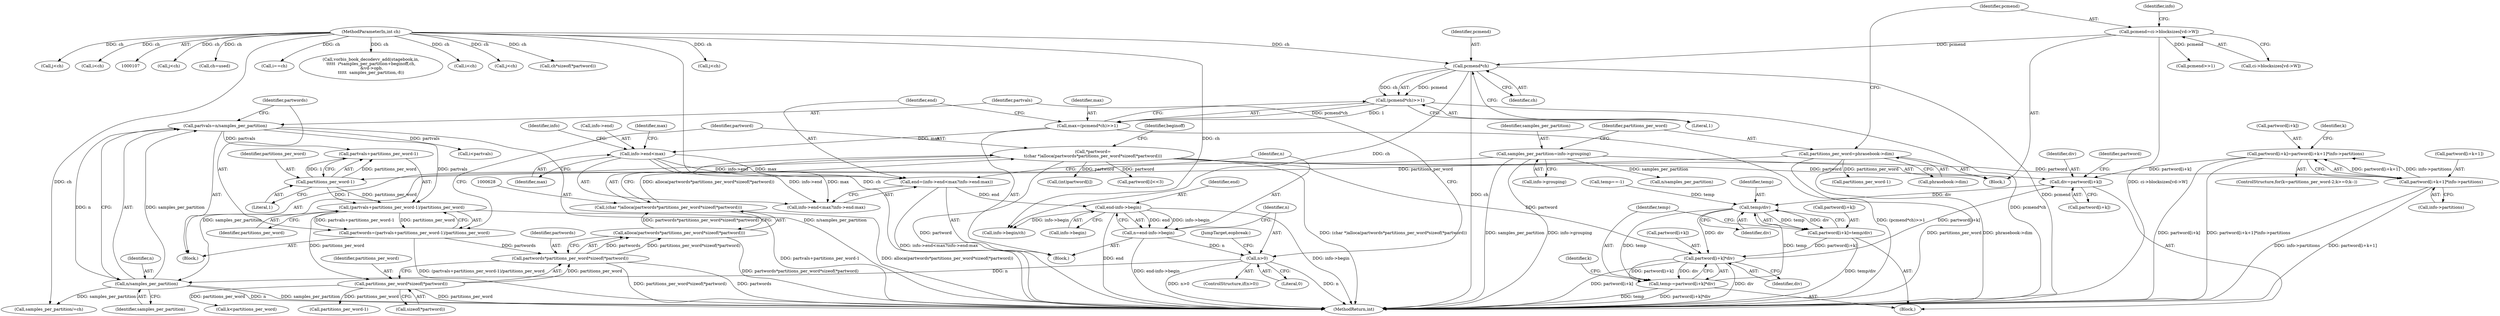 digraph "1_Android_659030a2e80c38fb8da0a4eb68695349eec6778b@array" {
"1000714" [label="(Call,partword[i+k]=partword[i+k+1]*info->partitions)"];
"1000720" [label="(Call,partword[i+k+1]*info->partitions)"];
"1000625" [label="(Call,*partword=\n\t(char *)alloca(partwords*partitions_per_word*sizeof(*partword)))"];
"1000627" [label="(Call,(char *)alloca(partwords*partitions_per_word*sizeof(*partword)))"];
"1000629" [label="(Call,alloca(partwords*partitions_per_word*sizeof(*partword)))"];
"1000630" [label="(Call,partwords*partitions_per_word*sizeof(*partword))"];
"1000615" [label="(Call,partwords=(partvals+partitions_per_word-1)/partitions_per_word)"];
"1000617" [label="(Call,(partvals+partitions_per_word-1)/partitions_per_word)"];
"1000609" [label="(Call,partvals=n/samples_per_partition)"];
"1000611" [label="(Call,n/samples_per_partition)"];
"1000604" [label="(Call,n>0)"];
"1000596" [label="(Call,n=end-info->begin)"];
"1000598" [label="(Call,end-info->begin)"];
"1000583" [label="(Call,end=(info->end<max?info->end:max))"];
"1000586" [label="(Call,info->end<max)"];
"1000575" [label="(Call,max=(pcmend*ch)>>1)"];
"1000577" [label="(Call,(pcmend*ch)>>1)"];
"1000578" [label="(Call,pcmend*ch)"];
"1000155" [label="(Call,pcmend=ci->blocksizes[vd->W])"];
"1000112" [label="(MethodParameterIn,int ch)"];
"1000143" [label="(Call,samples_per_partition=info->grouping)"];
"1000620" [label="(Call,partitions_per_word-1)"];
"1000149" [label="(Call,partitions_per_word=phrasebook->dim)"];
"1000632" [label="(Call,partitions_per_word*sizeof(*partword))"];
"1000756" [label="(Call,div=partword[i+k])"];
"1000769" [label="(Call,temp/div)"];
"1000763" [label="(Call,partword[i+k]=temp/div)"];
"1000774" [label="(Call,partword[i+k]*div)"];
"1000772" [label="(Call,temp-=partword[i+k]*div)"];
"1000600" [label="(Call,info->begin)"];
"1000592" [label="(Identifier,info)"];
"1000573" [label="(Block,)"];
"1000765" [label="(Identifier,partword)"];
"1000609" [label="(Call,partvals=n/samples_per_partition)"];
"1000615" [label="(Call,partwords=(partvals+partitions_per_word-1)/partitions_per_word)"];
"1000155" [label="(Call,pcmend=ci->blocksizes[vd->W])"];
"1000605" [label="(Identifier,n)"];
"1000714" [label="(Call,partword[i+k]=partword[i+k+1]*info->partitions)"];
"1000630" [label="(Call,partwords*partitions_per_word*sizeof(*partword))"];
"1000625" [label="(Call,*partword=\n\t(char *)alloca(partwords*partitions_per_word*sizeof(*partword)))"];
"1000584" [label="(Identifier,end)"];
"1000354" [label="(Call,j<ch)"];
"1000631" [label="(Identifier,partwords)"];
"1000240" [label="(Call,ch=used)"];
"1000770" [label="(Identifier,temp)"];
"1000621" [label="(Identifier,partitions_per_word)"];
"1000632" [label="(Call,partitions_per_word*sizeof(*partword))"];
"1000613" [label="(Identifier,samples_per_partition)"];
"1000167" [label="(Identifier,info)"];
"1000157" [label="(Call,ci->blocksizes[vd->W])"];
"1000660" [label="(Call,i==ch)"];
"1000579" [label="(Identifier,pcmend)"];
"1000581" [label="(Literal,1)"];
"1000773" [label="(Identifier,temp)"];
"1000758" [label="(Call,partword[i+k])"];
"1000832" [label="(Call,vorbis_book_decodevv_add(stagebook,in,\n\t\t\t\t\t  i*samples_per_partition+beginoff,ch,\n &vd->opb,\n\t\t\t\t\t  samples_per_partition,-8))"];
"1000618" [label="(Call,partvals+partitions_per_word-1)"];
"1000633" [label="(Identifier,partitions_per_word)"];
"1000617" [label="(Call,(partvals+partitions_per_word-1)/partitions_per_word)"];
"1000599" [label="(Identifier,end)"];
"1000113" [label="(Block,)"];
"1000612" [label="(Identifier,n)"];
"1000775" [label="(Call,partword[i+k])"];
"1000622" [label="(Literal,1)"];
"1000578" [label="(Call,pcmend*ch)"];
"1000699" [label="(Call,partitions_per_word-1)"];
"1000590" [label="(Identifier,max)"];
"1000754" [label="(Block,)"];
"1000854" [label="(MethodReturn,int)"];
"1000629" [label="(Call,alloca(partwords*partitions_per_word*sizeof(*partword)))"];
"1000150" [label="(Identifier,partitions_per_word)"];
"1000756" [label="(Call,div=partword[i+k])"];
"1000597" [label="(Identifier,n)"];
"1000606" [label="(Literal,0)"];
"1000786" [label="(Call,k<partitions_per_word)"];
"1000585" [label="(Call,info->end<max?info->end:max)"];
"1000649" [label="(Call,i<ch)"];
"1000474" [label="(Call,j<ch)"];
"1000774" [label="(Call,partword[i+k]*div)"];
"1000780" [label="(Identifier,div)"];
"1000753" [label="(Identifier,k)"];
"1000824" [label="(Call,partword[i]<<3)"];
"1000763" [label="(Call,partword[i+k]=temp/div)"];
"1000616" [label="(Identifier,partwords)"];
"1000721" [label="(Call,partword[i+k+1])"];
"1000577" [label="(Call,(pcmend*ch)>>1)"];
"1000610" [label="(Identifier,partvals)"];
"1000604" [label="(Call,n>0)"];
"1000206" [label="(Call,n/samples_per_partition)"];
"1000583" [label="(Call,end=(info->end<max?info->end:max))"];
"1000803" [label="(Call,(int)partword[i])"];
"1000575" [label="(Call,max=(pcmend*ch)>>1)"];
"1000252" [label="(Call,ch*sizeof(*partword))"];
"1000145" [label="(Call,info->grouping)"];
"1000620" [label="(Call,partitions_per_word-1)"];
"1000740" [label="(Call,temp==-1)"];
"1000634" [label="(Call,sizeof(*partword))"];
"1000215" [label="(Call,partitions_per_word-1)"];
"1000586" [label="(Call,info->end<max)"];
"1000639" [label="(Identifier,beginoff)"];
"1000640" [label="(Call,info->begin/ch)"];
"1000715" [label="(Call,partword[i+k])"];
"1000703" [label="(ControlStructure,for(k=partitions_per_word-2;k>=0;k--))"];
"1000623" [label="(Identifier,partitions_per_word)"];
"1000665" [label="(Call,samples_per_partition/=ch)"];
"1000580" [label="(Identifier,ch)"];
"1000391" [label="(Call,j<ch)"];
"1000728" [label="(Call,info->partitions)"];
"1000769" [label="(Call,temp/div)"];
"1000598" [label="(Call,end-info->begin)"];
"1000713" [label="(Identifier,k)"];
"1000587" [label="(Call,info->end)"];
"1000261" [label="(Call,j<ch)"];
"1000112" [label="(MethodParameterIn,int ch)"];
"1000772" [label="(Call,temp-=partword[i+k]*div)"];
"1000603" [label="(ControlStructure,if(n>0))"];
"1000149" [label="(Call,partitions_per_word=phrasebook->dim)"];
"1000764" [label="(Call,partword[i+k])"];
"1000174" [label="(Call,pcmend>>1)"];
"1000757" [label="(Identifier,div)"];
"1000627" [label="(Call,(char *)alloca(partwords*partitions_per_word*sizeof(*partword)))"];
"1000720" [label="(Call,partword[i+k+1]*info->partitions)"];
"1000607" [label="(Block,)"];
"1000684" [label="(Call,i<partvals)"];
"1000851" [label="(JumpTarget,eopbreak:)"];
"1000151" [label="(Call,phrasebook->dim)"];
"1000594" [label="(Identifier,max)"];
"1000144" [label="(Identifier,samples_per_partition)"];
"1000143" [label="(Call,samples_per_partition=info->grouping)"];
"1000596" [label="(Call,n=end-info->begin)"];
"1000156" [label="(Identifier,pcmend)"];
"1000223" [label="(Call,i<ch)"];
"1000576" [label="(Identifier,max)"];
"1000626" [label="(Identifier,partword)"];
"1000611" [label="(Call,n/samples_per_partition)"];
"1000771" [label="(Identifier,div)"];
"1000714" -> "1000703"  [label="AST: "];
"1000714" -> "1000720"  [label="CFG: "];
"1000715" -> "1000714"  [label="AST: "];
"1000720" -> "1000714"  [label="AST: "];
"1000713" -> "1000714"  [label="CFG: "];
"1000714" -> "1000854"  [label="DDG: partword[i+k]"];
"1000714" -> "1000854"  [label="DDG: partword[i+k+1]*info->partitions"];
"1000720" -> "1000714"  [label="DDG: partword[i+k+1]"];
"1000720" -> "1000714"  [label="DDG: info->partitions"];
"1000714" -> "1000756"  [label="DDG: partword[i+k]"];
"1000720" -> "1000728"  [label="CFG: "];
"1000721" -> "1000720"  [label="AST: "];
"1000728" -> "1000720"  [label="AST: "];
"1000720" -> "1000854"  [label="DDG: partword[i+k+1]"];
"1000720" -> "1000854"  [label="DDG: info->partitions"];
"1000625" -> "1000720"  [label="DDG: partword"];
"1000625" -> "1000607"  [label="AST: "];
"1000625" -> "1000627"  [label="CFG: "];
"1000626" -> "1000625"  [label="AST: "];
"1000627" -> "1000625"  [label="AST: "];
"1000639" -> "1000625"  [label="CFG: "];
"1000625" -> "1000854"  [label="DDG: partword"];
"1000625" -> "1000854"  [label="DDG: (char *)alloca(partwords*partitions_per_word*sizeof(*partword))"];
"1000627" -> "1000625"  [label="DDG: alloca(partwords*partitions_per_word*sizeof(*partword))"];
"1000625" -> "1000756"  [label="DDG: partword"];
"1000625" -> "1000774"  [label="DDG: partword"];
"1000625" -> "1000803"  [label="DDG: partword"];
"1000625" -> "1000824"  [label="DDG: partword"];
"1000627" -> "1000629"  [label="CFG: "];
"1000628" -> "1000627"  [label="AST: "];
"1000629" -> "1000627"  [label="AST: "];
"1000627" -> "1000854"  [label="DDG: alloca(partwords*partitions_per_word*sizeof(*partword))"];
"1000629" -> "1000627"  [label="DDG: partwords*partitions_per_word*sizeof(*partword)"];
"1000629" -> "1000630"  [label="CFG: "];
"1000630" -> "1000629"  [label="AST: "];
"1000629" -> "1000854"  [label="DDG: partwords*partitions_per_word*sizeof(*partword)"];
"1000630" -> "1000629"  [label="DDG: partwords"];
"1000630" -> "1000629"  [label="DDG: partitions_per_word*sizeof(*partword)"];
"1000630" -> "1000632"  [label="CFG: "];
"1000631" -> "1000630"  [label="AST: "];
"1000632" -> "1000630"  [label="AST: "];
"1000630" -> "1000854"  [label="DDG: partitions_per_word*sizeof(*partword)"];
"1000630" -> "1000854"  [label="DDG: partwords"];
"1000615" -> "1000630"  [label="DDG: partwords"];
"1000632" -> "1000630"  [label="DDG: partitions_per_word"];
"1000615" -> "1000607"  [label="AST: "];
"1000615" -> "1000617"  [label="CFG: "];
"1000616" -> "1000615"  [label="AST: "];
"1000617" -> "1000615"  [label="AST: "];
"1000626" -> "1000615"  [label="CFG: "];
"1000615" -> "1000854"  [label="DDG: (partvals+partitions_per_word-1)/partitions_per_word"];
"1000617" -> "1000615"  [label="DDG: partvals+partitions_per_word-1"];
"1000617" -> "1000615"  [label="DDG: partitions_per_word"];
"1000617" -> "1000623"  [label="CFG: "];
"1000618" -> "1000617"  [label="AST: "];
"1000623" -> "1000617"  [label="AST: "];
"1000617" -> "1000854"  [label="DDG: partvals+partitions_per_word-1"];
"1000609" -> "1000617"  [label="DDG: partvals"];
"1000620" -> "1000617"  [label="DDG: partitions_per_word"];
"1000620" -> "1000617"  [label="DDG: 1"];
"1000617" -> "1000632"  [label="DDG: partitions_per_word"];
"1000609" -> "1000607"  [label="AST: "];
"1000609" -> "1000611"  [label="CFG: "];
"1000610" -> "1000609"  [label="AST: "];
"1000611" -> "1000609"  [label="AST: "];
"1000616" -> "1000609"  [label="CFG: "];
"1000609" -> "1000854"  [label="DDG: n/samples_per_partition"];
"1000611" -> "1000609"  [label="DDG: n"];
"1000611" -> "1000609"  [label="DDG: samples_per_partition"];
"1000609" -> "1000618"  [label="DDG: partvals"];
"1000609" -> "1000684"  [label="DDG: partvals"];
"1000611" -> "1000613"  [label="CFG: "];
"1000612" -> "1000611"  [label="AST: "];
"1000613" -> "1000611"  [label="AST: "];
"1000611" -> "1000854"  [label="DDG: samples_per_partition"];
"1000611" -> "1000854"  [label="DDG: n"];
"1000604" -> "1000611"  [label="DDG: n"];
"1000143" -> "1000611"  [label="DDG: samples_per_partition"];
"1000611" -> "1000665"  [label="DDG: samples_per_partition"];
"1000604" -> "1000603"  [label="AST: "];
"1000604" -> "1000606"  [label="CFG: "];
"1000605" -> "1000604"  [label="AST: "];
"1000606" -> "1000604"  [label="AST: "];
"1000610" -> "1000604"  [label="CFG: "];
"1000851" -> "1000604"  [label="CFG: "];
"1000604" -> "1000854"  [label="DDG: n>0"];
"1000604" -> "1000854"  [label="DDG: n"];
"1000596" -> "1000604"  [label="DDG: n"];
"1000596" -> "1000573"  [label="AST: "];
"1000596" -> "1000598"  [label="CFG: "];
"1000597" -> "1000596"  [label="AST: "];
"1000598" -> "1000596"  [label="AST: "];
"1000605" -> "1000596"  [label="CFG: "];
"1000596" -> "1000854"  [label="DDG: end-info->begin"];
"1000598" -> "1000596"  [label="DDG: end"];
"1000598" -> "1000596"  [label="DDG: info->begin"];
"1000598" -> "1000600"  [label="CFG: "];
"1000599" -> "1000598"  [label="AST: "];
"1000600" -> "1000598"  [label="AST: "];
"1000598" -> "1000854"  [label="DDG: end"];
"1000598" -> "1000854"  [label="DDG: info->begin"];
"1000583" -> "1000598"  [label="DDG: end"];
"1000598" -> "1000640"  [label="DDG: info->begin"];
"1000583" -> "1000573"  [label="AST: "];
"1000583" -> "1000585"  [label="CFG: "];
"1000584" -> "1000583"  [label="AST: "];
"1000585" -> "1000583"  [label="AST: "];
"1000597" -> "1000583"  [label="CFG: "];
"1000583" -> "1000854"  [label="DDG: info->end<max?info->end:max"];
"1000586" -> "1000583"  [label="DDG: info->end"];
"1000586" -> "1000583"  [label="DDG: max"];
"1000586" -> "1000585"  [label="AST: "];
"1000586" -> "1000590"  [label="CFG: "];
"1000587" -> "1000586"  [label="AST: "];
"1000590" -> "1000586"  [label="AST: "];
"1000592" -> "1000586"  [label="CFG: "];
"1000594" -> "1000586"  [label="CFG: "];
"1000575" -> "1000586"  [label="DDG: max"];
"1000586" -> "1000585"  [label="DDG: info->end"];
"1000586" -> "1000585"  [label="DDG: max"];
"1000575" -> "1000573"  [label="AST: "];
"1000575" -> "1000577"  [label="CFG: "];
"1000576" -> "1000575"  [label="AST: "];
"1000577" -> "1000575"  [label="AST: "];
"1000584" -> "1000575"  [label="CFG: "];
"1000575" -> "1000854"  [label="DDG: (pcmend*ch)>>1"];
"1000577" -> "1000575"  [label="DDG: pcmend*ch"];
"1000577" -> "1000575"  [label="DDG: 1"];
"1000577" -> "1000581"  [label="CFG: "];
"1000578" -> "1000577"  [label="AST: "];
"1000581" -> "1000577"  [label="AST: "];
"1000577" -> "1000854"  [label="DDG: pcmend*ch"];
"1000578" -> "1000577"  [label="DDG: pcmend"];
"1000578" -> "1000577"  [label="DDG: ch"];
"1000578" -> "1000580"  [label="CFG: "];
"1000579" -> "1000578"  [label="AST: "];
"1000580" -> "1000578"  [label="AST: "];
"1000581" -> "1000578"  [label="CFG: "];
"1000578" -> "1000854"  [label="DDG: pcmend"];
"1000578" -> "1000854"  [label="DDG: ch"];
"1000155" -> "1000578"  [label="DDG: pcmend"];
"1000112" -> "1000578"  [label="DDG: ch"];
"1000578" -> "1000640"  [label="DDG: ch"];
"1000155" -> "1000113"  [label="AST: "];
"1000155" -> "1000157"  [label="CFG: "];
"1000156" -> "1000155"  [label="AST: "];
"1000157" -> "1000155"  [label="AST: "];
"1000167" -> "1000155"  [label="CFG: "];
"1000155" -> "1000854"  [label="DDG: ci->blocksizes[vd->W]"];
"1000155" -> "1000174"  [label="DDG: pcmend"];
"1000112" -> "1000107"  [label="AST: "];
"1000112" -> "1000854"  [label="DDG: ch"];
"1000112" -> "1000223"  [label="DDG: ch"];
"1000112" -> "1000240"  [label="DDG: ch"];
"1000112" -> "1000252"  [label="DDG: ch"];
"1000112" -> "1000261"  [label="DDG: ch"];
"1000112" -> "1000354"  [label="DDG: ch"];
"1000112" -> "1000391"  [label="DDG: ch"];
"1000112" -> "1000474"  [label="DDG: ch"];
"1000112" -> "1000640"  [label="DDG: ch"];
"1000112" -> "1000649"  [label="DDG: ch"];
"1000112" -> "1000660"  [label="DDG: ch"];
"1000112" -> "1000665"  [label="DDG: ch"];
"1000112" -> "1000832"  [label="DDG: ch"];
"1000143" -> "1000113"  [label="AST: "];
"1000143" -> "1000145"  [label="CFG: "];
"1000144" -> "1000143"  [label="AST: "];
"1000145" -> "1000143"  [label="AST: "];
"1000150" -> "1000143"  [label="CFG: "];
"1000143" -> "1000854"  [label="DDG: samples_per_partition"];
"1000143" -> "1000854"  [label="DDG: info->grouping"];
"1000143" -> "1000206"  [label="DDG: samples_per_partition"];
"1000620" -> "1000618"  [label="AST: "];
"1000620" -> "1000622"  [label="CFG: "];
"1000621" -> "1000620"  [label="AST: "];
"1000622" -> "1000620"  [label="AST: "];
"1000618" -> "1000620"  [label="CFG: "];
"1000620" -> "1000618"  [label="DDG: partitions_per_word"];
"1000620" -> "1000618"  [label="DDG: 1"];
"1000149" -> "1000620"  [label="DDG: partitions_per_word"];
"1000149" -> "1000113"  [label="AST: "];
"1000149" -> "1000151"  [label="CFG: "];
"1000150" -> "1000149"  [label="AST: "];
"1000151" -> "1000149"  [label="AST: "];
"1000156" -> "1000149"  [label="CFG: "];
"1000149" -> "1000854"  [label="DDG: phrasebook->dim"];
"1000149" -> "1000854"  [label="DDG: partitions_per_word"];
"1000149" -> "1000215"  [label="DDG: partitions_per_word"];
"1000632" -> "1000634"  [label="CFG: "];
"1000633" -> "1000632"  [label="AST: "];
"1000634" -> "1000632"  [label="AST: "];
"1000632" -> "1000854"  [label="DDG: partitions_per_word"];
"1000632" -> "1000699"  [label="DDG: partitions_per_word"];
"1000632" -> "1000786"  [label="DDG: partitions_per_word"];
"1000756" -> "1000754"  [label="AST: "];
"1000756" -> "1000758"  [label="CFG: "];
"1000757" -> "1000756"  [label="AST: "];
"1000758" -> "1000756"  [label="AST: "];
"1000765" -> "1000756"  [label="CFG: "];
"1000774" -> "1000756"  [label="DDG: partword[i+k]"];
"1000756" -> "1000769"  [label="DDG: div"];
"1000769" -> "1000763"  [label="AST: "];
"1000769" -> "1000771"  [label="CFG: "];
"1000770" -> "1000769"  [label="AST: "];
"1000771" -> "1000769"  [label="AST: "];
"1000763" -> "1000769"  [label="CFG: "];
"1000769" -> "1000763"  [label="DDG: temp"];
"1000769" -> "1000763"  [label="DDG: div"];
"1000772" -> "1000769"  [label="DDG: temp"];
"1000740" -> "1000769"  [label="DDG: temp"];
"1000769" -> "1000772"  [label="DDG: temp"];
"1000769" -> "1000774"  [label="DDG: div"];
"1000763" -> "1000754"  [label="AST: "];
"1000764" -> "1000763"  [label="AST: "];
"1000773" -> "1000763"  [label="CFG: "];
"1000763" -> "1000854"  [label="DDG: temp/div"];
"1000763" -> "1000774"  [label="DDG: partword[i+k]"];
"1000774" -> "1000772"  [label="AST: "];
"1000774" -> "1000780"  [label="CFG: "];
"1000775" -> "1000774"  [label="AST: "];
"1000780" -> "1000774"  [label="AST: "];
"1000772" -> "1000774"  [label="CFG: "];
"1000774" -> "1000854"  [label="DDG: div"];
"1000774" -> "1000854"  [label="DDG: partword[i+k]"];
"1000774" -> "1000772"  [label="DDG: partword[i+k]"];
"1000774" -> "1000772"  [label="DDG: div"];
"1000772" -> "1000754"  [label="AST: "];
"1000773" -> "1000772"  [label="AST: "];
"1000753" -> "1000772"  [label="CFG: "];
"1000772" -> "1000854"  [label="DDG: temp"];
"1000772" -> "1000854"  [label="DDG: partword[i+k]*div"];
}
